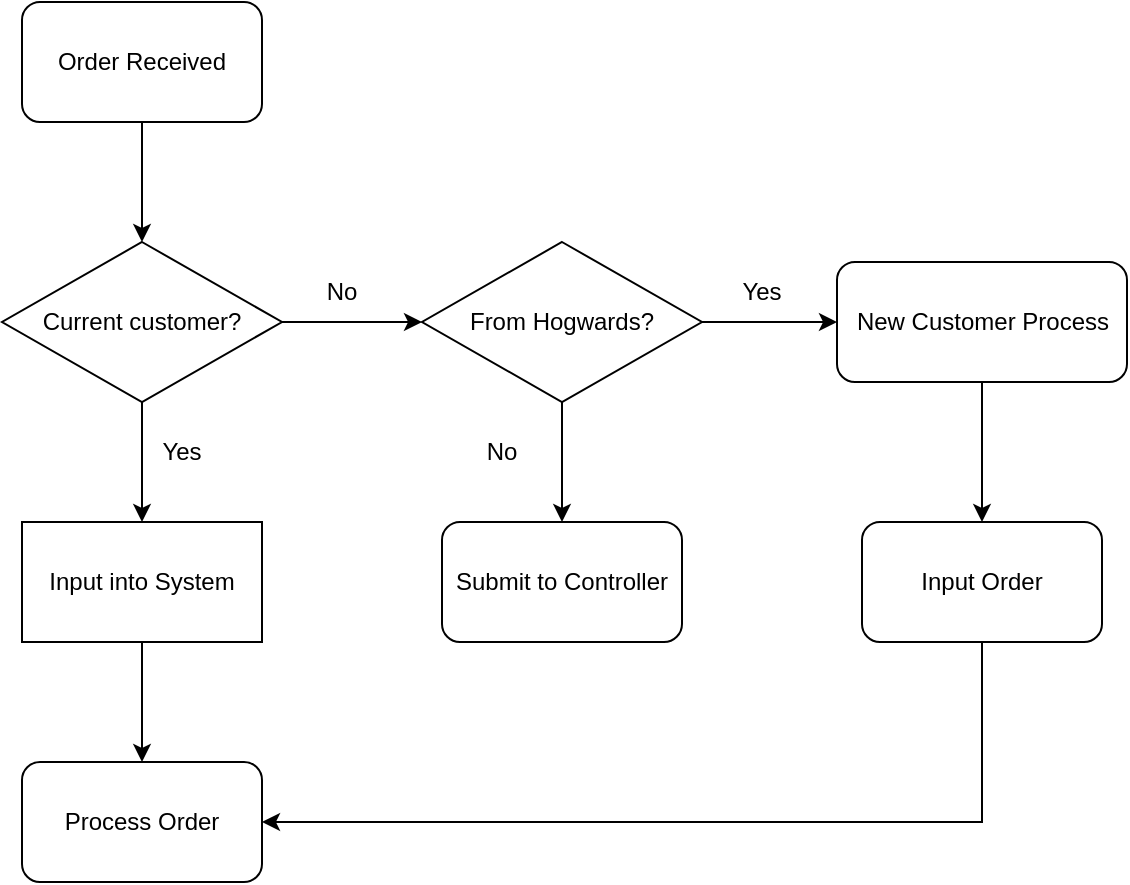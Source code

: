 <mxfile version="28.1.0">
  <diagram name="Page 1" id="qe_iPVtPoQaO7SLn7JMX">
    <mxGraphModel dx="815" dy="471" grid="1" gridSize="10" guides="1" tooltips="1" connect="1" arrows="1" fold="1" page="1" pageScale="1" pageWidth="850" pageHeight="1100" math="0" shadow="0">
      <root>
        <mxCell id="0" />
        <mxCell id="1" parent="0" />
        <mxCell id="cDkmd88nSAtL07HspJ9l-4" style="edgeStyle=orthogonalEdgeStyle;rounded=0;orthogonalLoop=1;jettySize=auto;html=1;exitX=0.5;exitY=1;exitDx=0;exitDy=0;entryX=0.5;entryY=0;entryDx=0;entryDy=0;" edge="1" parent="1" source="cDkmd88nSAtL07HspJ9l-1" target="cDkmd88nSAtL07HspJ9l-3">
          <mxGeometry relative="1" as="geometry" />
        </mxCell>
        <mxCell id="cDkmd88nSAtL07HspJ9l-1" value="Order Received" style="rounded=1;whiteSpace=wrap;html=1;" vertex="1" parent="1">
          <mxGeometry x="160" y="80" width="120" height="60" as="geometry" />
        </mxCell>
        <mxCell id="cDkmd88nSAtL07HspJ9l-6" value="" style="edgeStyle=orthogonalEdgeStyle;rounded=0;orthogonalLoop=1;jettySize=auto;html=1;exitX=1;exitY=0.5;exitDx=0;exitDy=0;entryX=0;entryY=0.5;entryDx=0;entryDy=0;" edge="1" parent="1" source="cDkmd88nSAtL07HspJ9l-3" target="cDkmd88nSAtL07HspJ9l-5">
          <mxGeometry x="-0.143" y="-30" relative="1" as="geometry">
            <mxPoint as="offset" />
          </mxGeometry>
        </mxCell>
        <mxCell id="cDkmd88nSAtL07HspJ9l-8" value="" style="edgeStyle=orthogonalEdgeStyle;rounded=0;orthogonalLoop=1;jettySize=auto;html=1;exitX=0.5;exitY=1;exitDx=0;exitDy=0;entryX=0.5;entryY=0;entryDx=0;entryDy=0;" edge="1" parent="1" source="cDkmd88nSAtL07HspJ9l-3" target="cDkmd88nSAtL07HspJ9l-7">
          <mxGeometry y="20" relative="1" as="geometry">
            <Array as="points">
              <mxPoint x="220" y="300" />
              <mxPoint x="220" y="300" />
            </Array>
            <mxPoint as="offset" />
          </mxGeometry>
        </mxCell>
        <mxCell id="cDkmd88nSAtL07HspJ9l-3" value="Current customer?" style="rhombus;whiteSpace=wrap;html=1;" vertex="1" parent="1">
          <mxGeometry x="150" y="200" width="140" height="80" as="geometry" />
        </mxCell>
        <mxCell id="cDkmd88nSAtL07HspJ9l-10" value="" style="edgeStyle=orthogonalEdgeStyle;rounded=0;orthogonalLoop=1;jettySize=auto;html=1;exitX=0.5;exitY=1;exitDx=0;exitDy=0;entryX=0.5;entryY=0;entryDx=0;entryDy=0;" edge="1" parent="1" source="cDkmd88nSAtL07HspJ9l-5" target="cDkmd88nSAtL07HspJ9l-9">
          <mxGeometry y="-20" relative="1" as="geometry">
            <mxPoint as="offset" />
          </mxGeometry>
        </mxCell>
        <mxCell id="cDkmd88nSAtL07HspJ9l-15" value="" style="edgeStyle=orthogonalEdgeStyle;rounded=0;orthogonalLoop=1;jettySize=auto;html=1;exitX=1;exitY=0.5;exitDx=0;exitDy=0;entryX=0;entryY=0.5;entryDx=0;entryDy=0;" edge="1" parent="1" source="cDkmd88nSAtL07HspJ9l-5" target="cDkmd88nSAtL07HspJ9l-13">
          <mxGeometry x="-0.111" y="10" relative="1" as="geometry">
            <mxPoint as="offset" />
          </mxGeometry>
        </mxCell>
        <mxCell id="cDkmd88nSAtL07HspJ9l-5" value="From Hogwards?" style="rhombus;whiteSpace=wrap;html=1;" vertex="1" parent="1">
          <mxGeometry x="360" y="200" width="140" height="80" as="geometry" />
        </mxCell>
        <mxCell id="cDkmd88nSAtL07HspJ9l-12" style="edgeStyle=orthogonalEdgeStyle;rounded=0;orthogonalLoop=1;jettySize=auto;html=1;exitX=0.5;exitY=1;exitDx=0;exitDy=0;entryX=0.5;entryY=0;entryDx=0;entryDy=0;" edge="1" parent="1" source="cDkmd88nSAtL07HspJ9l-7" target="cDkmd88nSAtL07HspJ9l-11">
          <mxGeometry relative="1" as="geometry" />
        </mxCell>
        <mxCell id="cDkmd88nSAtL07HspJ9l-7" value="Input into System" style="rounded=0;whiteSpace=wrap;html=1;" vertex="1" parent="1">
          <mxGeometry x="160" y="340" width="120" height="60" as="geometry" />
        </mxCell>
        <mxCell id="cDkmd88nSAtL07HspJ9l-9" value="Submit to Controller" style="rounded=1;whiteSpace=wrap;html=1;" vertex="1" parent="1">
          <mxGeometry x="370" y="340" width="120" height="60" as="geometry" />
        </mxCell>
        <mxCell id="cDkmd88nSAtL07HspJ9l-11" value="Process Order" style="rounded=1;whiteSpace=wrap;html=1;" vertex="1" parent="1">
          <mxGeometry x="160" y="460" width="120" height="60" as="geometry" />
        </mxCell>
        <mxCell id="cDkmd88nSAtL07HspJ9l-16" style="edgeStyle=orthogonalEdgeStyle;rounded=0;orthogonalLoop=1;jettySize=auto;html=1;exitX=0.5;exitY=1;exitDx=0;exitDy=0;entryX=0.5;entryY=0;entryDx=0;entryDy=0;" edge="1" parent="1" source="cDkmd88nSAtL07HspJ9l-13" target="cDkmd88nSAtL07HspJ9l-14">
          <mxGeometry relative="1" as="geometry" />
        </mxCell>
        <mxCell id="cDkmd88nSAtL07HspJ9l-13" value="New Customer Process" style="rounded=1;whiteSpace=wrap;html=1;" vertex="1" parent="1">
          <mxGeometry x="567.5" y="210" width="145" height="60" as="geometry" />
        </mxCell>
        <mxCell id="cDkmd88nSAtL07HspJ9l-17" style="edgeStyle=orthogonalEdgeStyle;rounded=0;orthogonalLoop=1;jettySize=auto;html=1;exitX=0.5;exitY=1;exitDx=0;exitDy=0;entryX=1;entryY=0.5;entryDx=0;entryDy=0;" edge="1" parent="1" source="cDkmd88nSAtL07HspJ9l-14" target="cDkmd88nSAtL07HspJ9l-11">
          <mxGeometry relative="1" as="geometry" />
        </mxCell>
        <mxCell id="cDkmd88nSAtL07HspJ9l-14" value="Input Order" style="rounded=1;whiteSpace=wrap;html=1;" vertex="1" parent="1">
          <mxGeometry x="580" y="340" width="120" height="60" as="geometry" />
        </mxCell>
        <mxCell id="cDkmd88nSAtL07HspJ9l-19" value="No" style="text;html=1;align=center;verticalAlign=middle;whiteSpace=wrap;rounded=0;" vertex="1" parent="1">
          <mxGeometry x="290" y="210" width="60" height="30" as="geometry" />
        </mxCell>
        <mxCell id="cDkmd88nSAtL07HspJ9l-20" value="Yes" style="text;html=1;align=center;verticalAlign=middle;whiteSpace=wrap;rounded=0;" vertex="1" parent="1">
          <mxGeometry x="210" y="290" width="60" height="30" as="geometry" />
        </mxCell>
        <mxCell id="cDkmd88nSAtL07HspJ9l-21" value="No" style="text;html=1;align=center;verticalAlign=middle;whiteSpace=wrap;rounded=0;" vertex="1" parent="1">
          <mxGeometry x="370" y="290" width="60" height="30" as="geometry" />
        </mxCell>
        <mxCell id="cDkmd88nSAtL07HspJ9l-22" value="Yes" style="text;html=1;align=center;verticalAlign=middle;whiteSpace=wrap;rounded=0;" vertex="1" parent="1">
          <mxGeometry x="500" y="210" width="60" height="30" as="geometry" />
        </mxCell>
      </root>
    </mxGraphModel>
  </diagram>
</mxfile>
